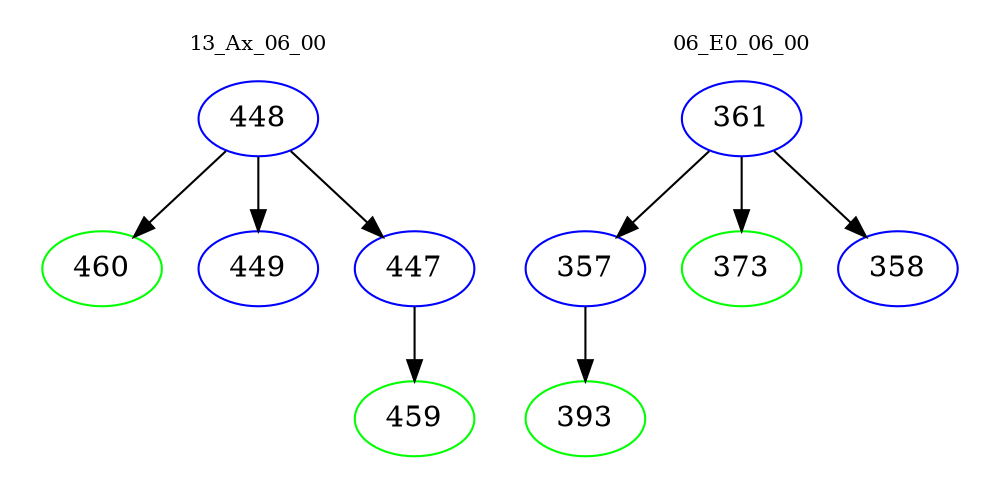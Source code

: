digraph{
subgraph cluster_0 {
color = white
label = "13_Ax_06_00";
fontsize=10;
T0_448 [label="448", color="blue"]
T0_448 -> T0_460 [color="black"]
T0_460 [label="460", color="green"]
T0_448 -> T0_449 [color="black"]
T0_449 [label="449", color="blue"]
T0_448 -> T0_447 [color="black"]
T0_447 [label="447", color="blue"]
T0_447 -> T0_459 [color="black"]
T0_459 [label="459", color="green"]
}
subgraph cluster_1 {
color = white
label = "06_E0_06_00";
fontsize=10;
T1_361 [label="361", color="blue"]
T1_361 -> T1_357 [color="black"]
T1_357 [label="357", color="blue"]
T1_357 -> T1_393 [color="black"]
T1_393 [label="393", color="green"]
T1_361 -> T1_373 [color="black"]
T1_373 [label="373", color="green"]
T1_361 -> T1_358 [color="black"]
T1_358 [label="358", color="blue"]
}
}
